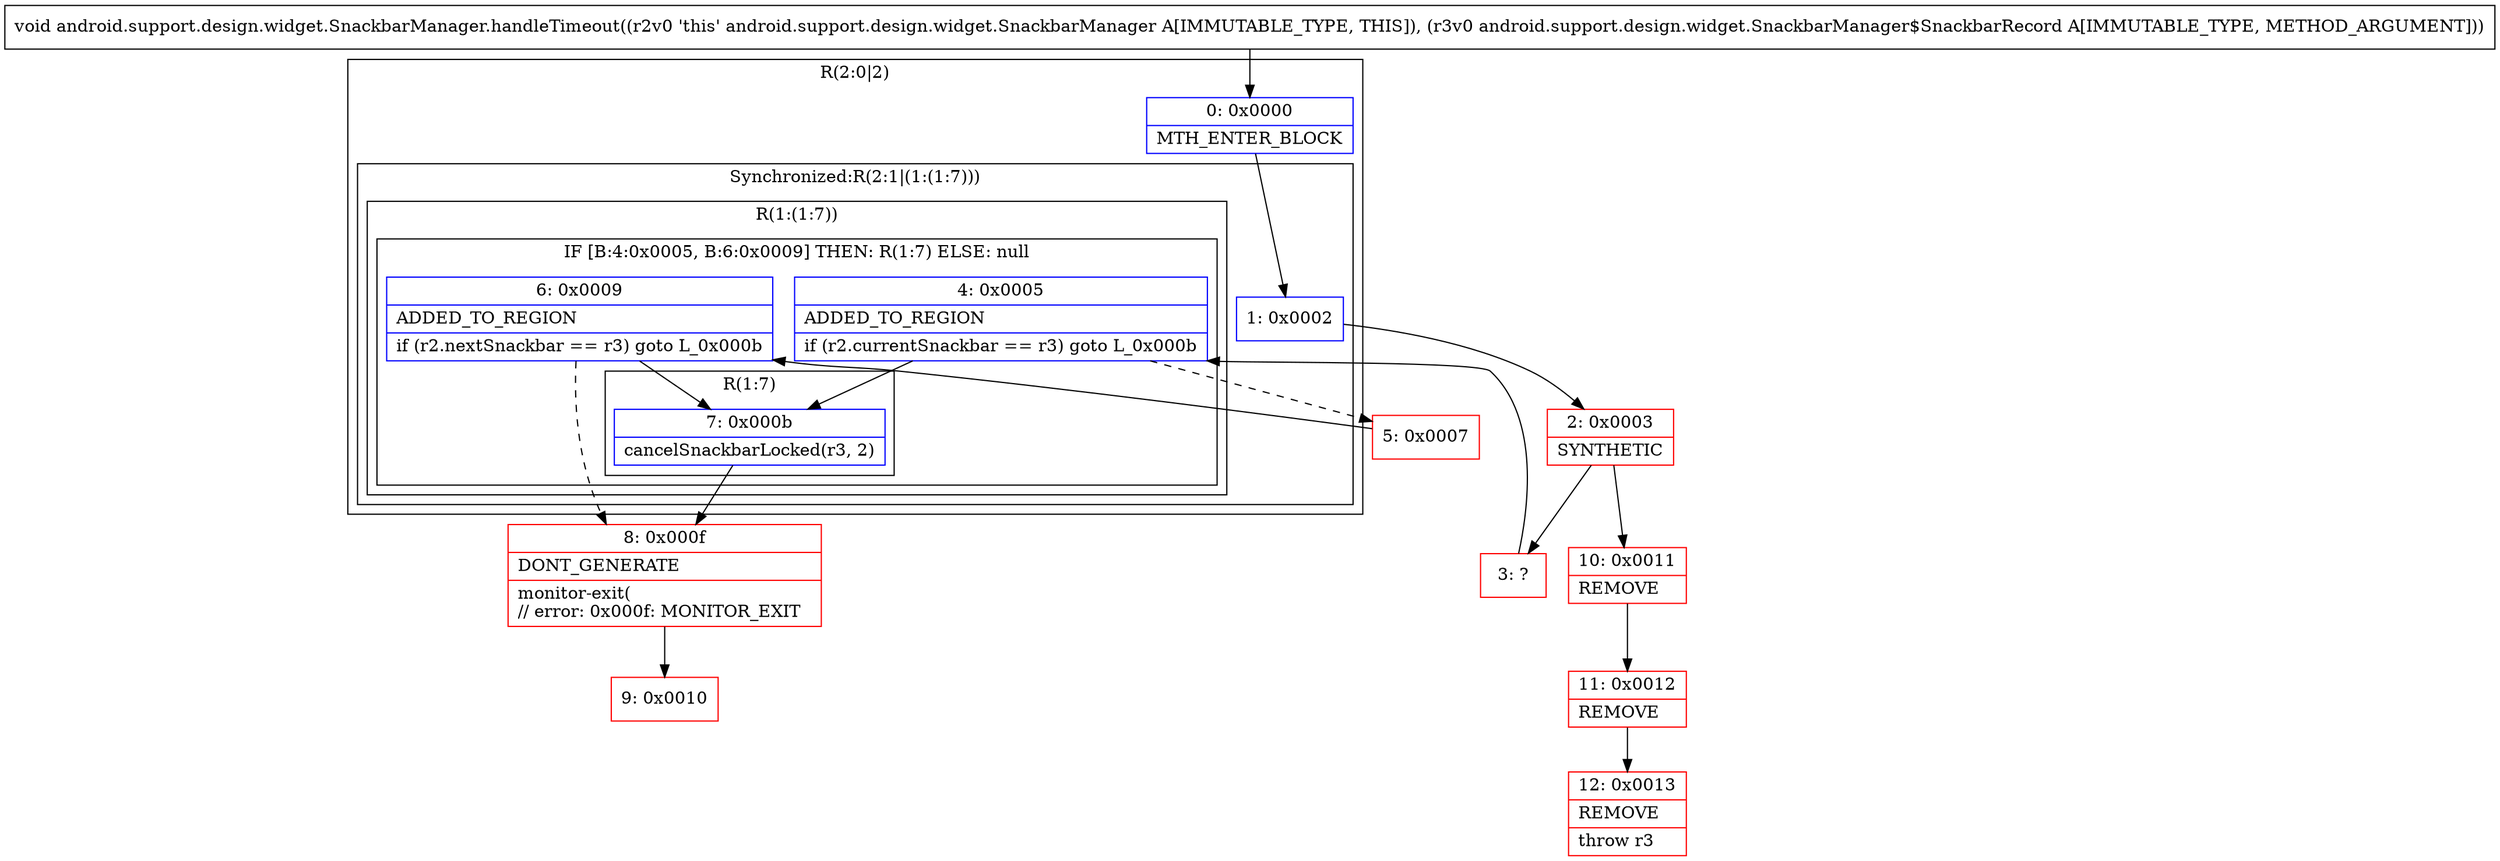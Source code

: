 digraph "CFG forandroid.support.design.widget.SnackbarManager.handleTimeout(Landroid\/support\/design\/widget\/SnackbarManager$SnackbarRecord;)V" {
subgraph cluster_Region_1384208834 {
label = "R(2:0|2)";
node [shape=record,color=blue];
Node_0 [shape=record,label="{0\:\ 0x0000|MTH_ENTER_BLOCK\l}"];
subgraph cluster_SynchronizedRegion_1132104669 {
label = "Synchronized:R(2:1|(1:(1:7)))";
node [shape=record,color=blue];
Node_1 [shape=record,label="{1\:\ 0x0002}"];
subgraph cluster_Region_8763729 {
label = "R(1:(1:7))";
node [shape=record,color=blue];
subgraph cluster_IfRegion_30490140 {
label = "IF [B:4:0x0005, B:6:0x0009] THEN: R(1:7) ELSE: null";
node [shape=record,color=blue];
Node_4 [shape=record,label="{4\:\ 0x0005|ADDED_TO_REGION\l|if (r2.currentSnackbar == r3) goto L_0x000b\l}"];
Node_6 [shape=record,label="{6\:\ 0x0009|ADDED_TO_REGION\l|if (r2.nextSnackbar == r3) goto L_0x000b\l}"];
subgraph cluster_Region_1506162861 {
label = "R(1:7)";
node [shape=record,color=blue];
Node_7 [shape=record,label="{7\:\ 0x000b|cancelSnackbarLocked(r3, 2)\l}"];
}
}
}
}
}
Node_2 [shape=record,color=red,label="{2\:\ 0x0003|SYNTHETIC\l}"];
Node_3 [shape=record,color=red,label="{3\:\ ?}"];
Node_5 [shape=record,color=red,label="{5\:\ 0x0007}"];
Node_8 [shape=record,color=red,label="{8\:\ 0x000f|DONT_GENERATE\l|monitor\-exit(\l\/\/ error: 0x000f: MONITOR_EXIT  \l}"];
Node_9 [shape=record,color=red,label="{9\:\ 0x0010}"];
Node_10 [shape=record,color=red,label="{10\:\ 0x0011|REMOVE\l}"];
Node_11 [shape=record,color=red,label="{11\:\ 0x0012|REMOVE\l}"];
Node_12 [shape=record,color=red,label="{12\:\ 0x0013|REMOVE\l|throw r3\l}"];
MethodNode[shape=record,label="{void android.support.design.widget.SnackbarManager.handleTimeout((r2v0 'this' android.support.design.widget.SnackbarManager A[IMMUTABLE_TYPE, THIS]), (r3v0 android.support.design.widget.SnackbarManager$SnackbarRecord A[IMMUTABLE_TYPE, METHOD_ARGUMENT])) }"];
MethodNode -> Node_0;
Node_0 -> Node_1;
Node_1 -> Node_2;
Node_4 -> Node_5[style=dashed];
Node_4 -> Node_7;
Node_6 -> Node_7;
Node_6 -> Node_8[style=dashed];
Node_7 -> Node_8;
Node_2 -> Node_3;
Node_2 -> Node_10;
Node_3 -> Node_4;
Node_5 -> Node_6;
Node_8 -> Node_9;
Node_10 -> Node_11;
Node_11 -> Node_12;
}

